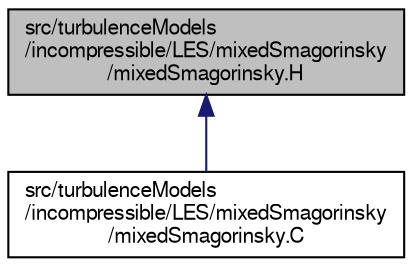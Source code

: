 digraph "src/turbulenceModels/incompressible/LES/mixedSmagorinsky/mixedSmagorinsky.H"
{
  bgcolor="transparent";
  edge [fontname="FreeSans",fontsize="10",labelfontname="FreeSans",labelfontsize="10"];
  node [fontname="FreeSans",fontsize="10",shape=record];
  Node5 [label="src/turbulenceModels\l/incompressible/LES/mixedSmagorinsky\l/mixedSmagorinsky.H",height=0.2,width=0.4,color="black", fillcolor="grey75", style="filled", fontcolor="black"];
  Node5 -> Node6 [dir="back",color="midnightblue",fontsize="10",style="solid",fontname="FreeSans"];
  Node6 [label="src/turbulenceModels\l/incompressible/LES/mixedSmagorinsky\l/mixedSmagorinsky.C",height=0.2,width=0.4,color="black",URL="$a17438.html"];
}
